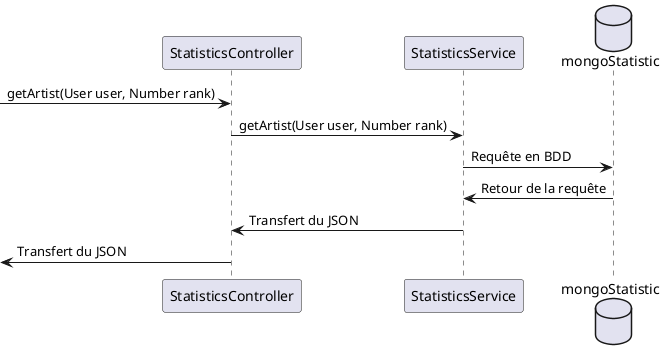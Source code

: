 @startuml
'https://plantuml.com/sequence-diagram

participant StatisticsController
participant StatisticsService
database mongoStatistic

-> StatisticsController: getArtist(User user, Number rank)

StatisticsController -> StatisticsService : getArtist(User user, Number rank)

StatisticsService -> mongoStatistic: Requête en BDD

StatisticsService <- mongoStatistic: Retour de la requête

StatisticsController <- StatisticsService: Transfert du JSON

<- StatisticsController: Transfert du JSON

@enduml